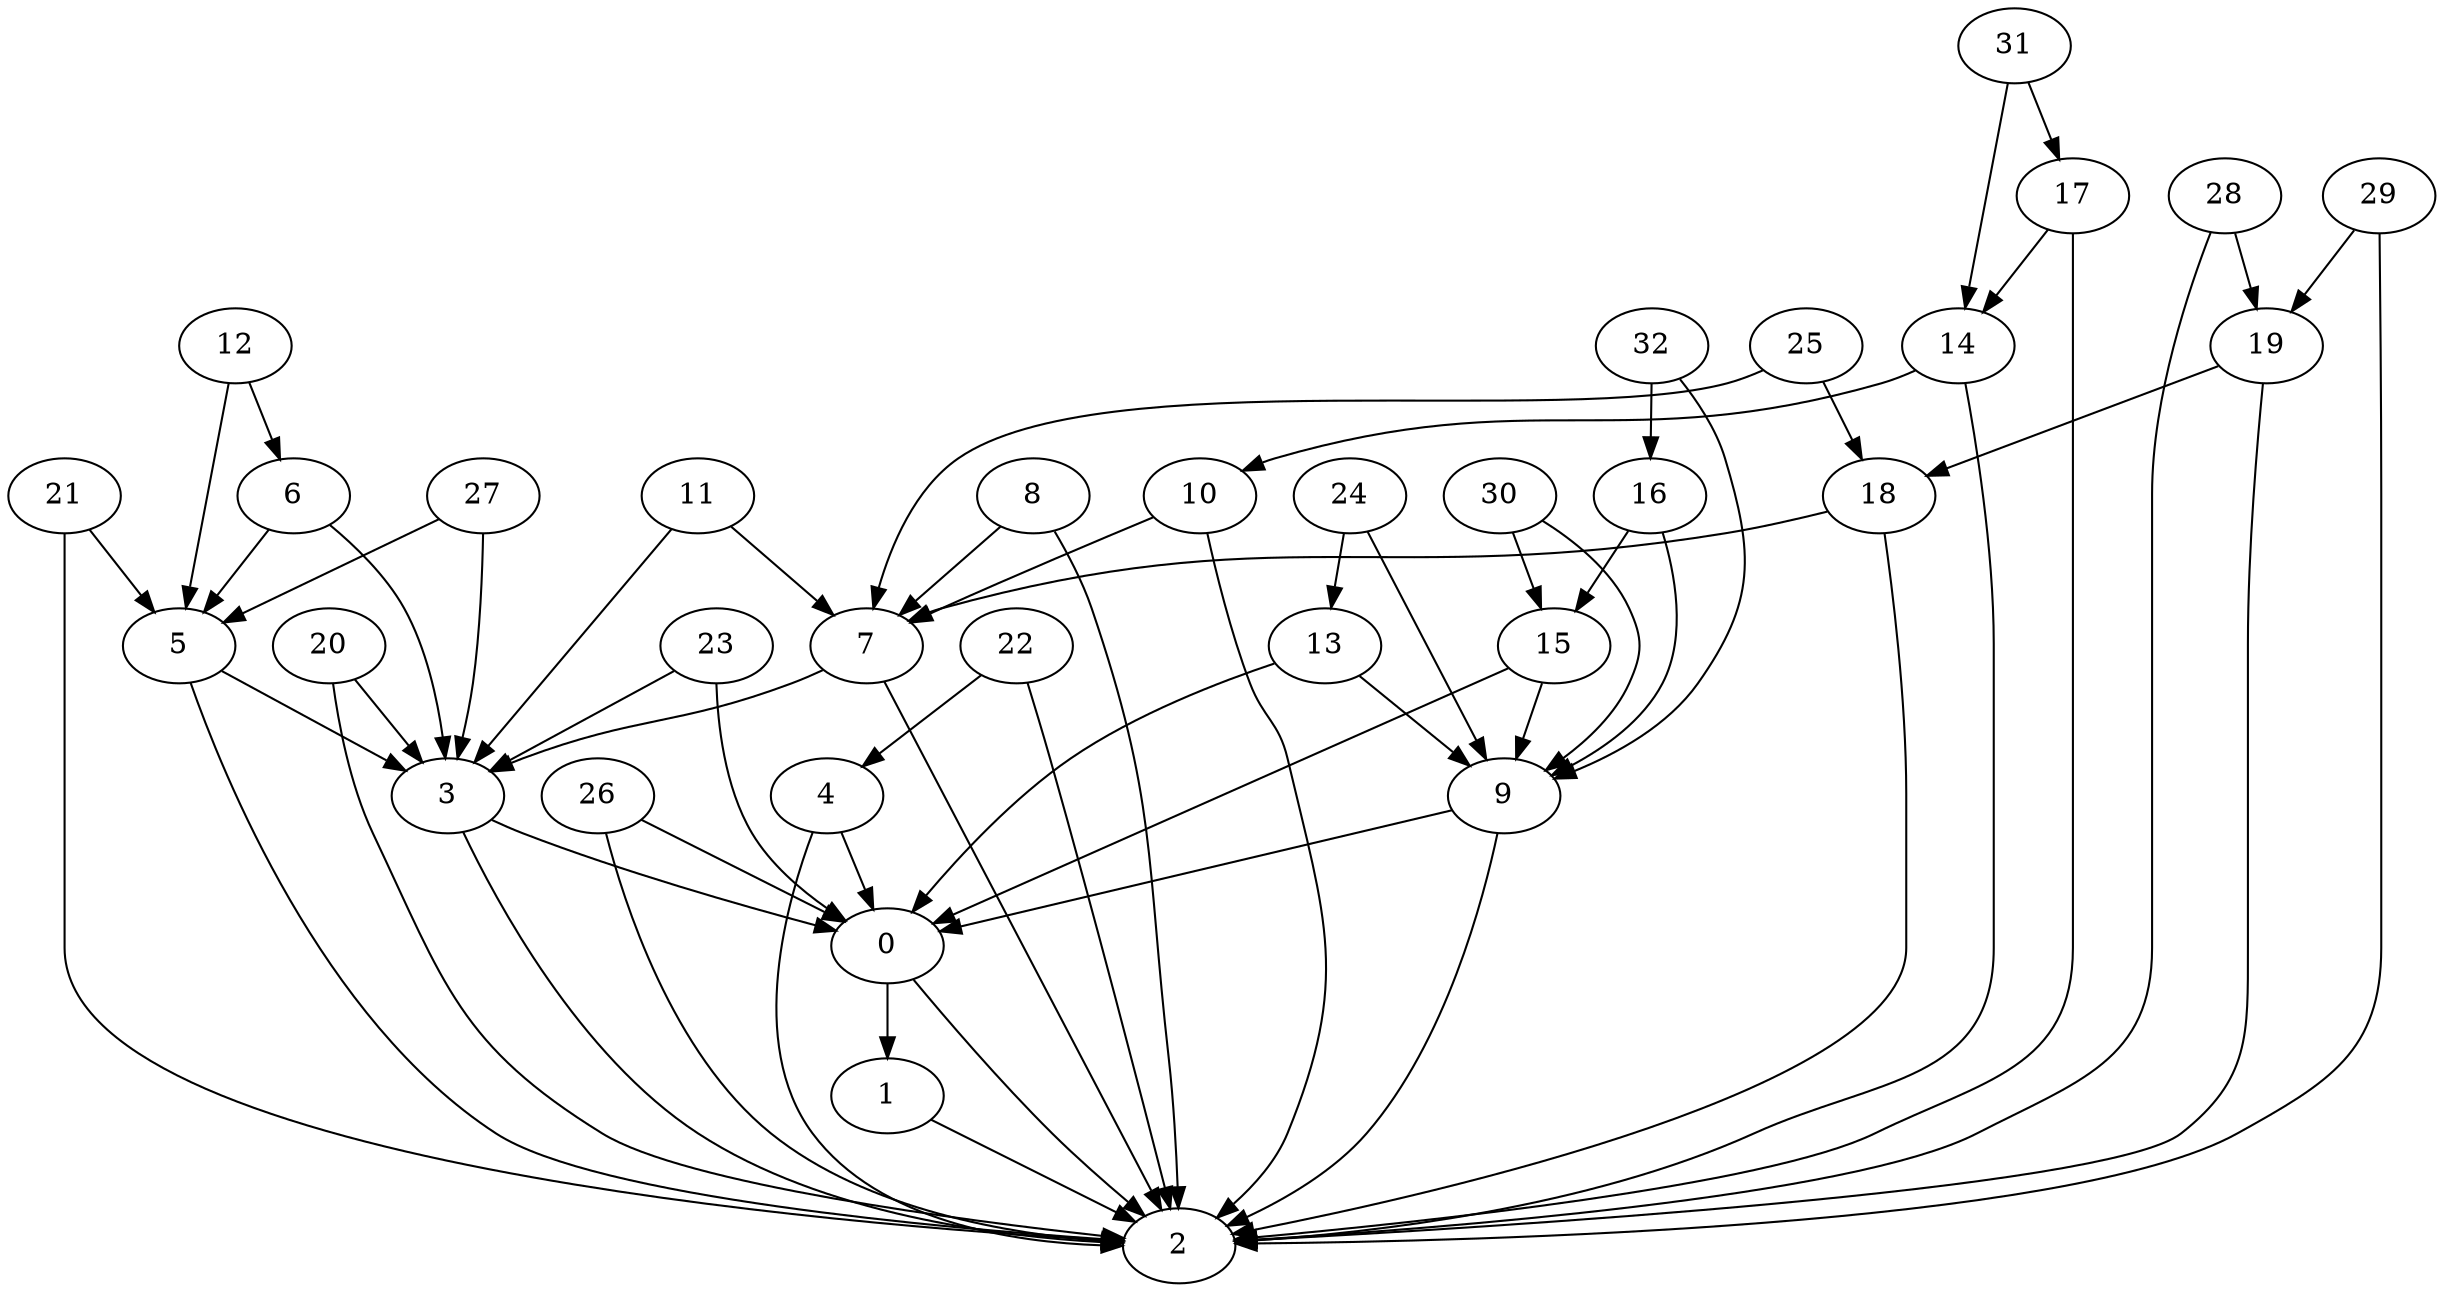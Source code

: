 digraph {0 -> 1;
0 -> 2;
1 -> 2;
2;
3 -> 0;
3 -> 2;
4 -> 0;
4 -> 2;
5 -> 3;
5 -> 2;
6 -> 5;
6 -> 3;
7 -> 3;
7 -> 2;
8 -> 7;
8 -> 2;
9 -> 0;
9 -> 2;
10 -> 7;
10 -> 2;
11 -> 7;
11 -> 3;
12 -> 6;
12 -> 5;
13 -> 9;
13 -> 0;
14 -> 10;
14 -> 2;
15 -> 9;
15 -> 0;
16 -> 15;
16 -> 9;
17 -> 14;
17 -> 2;
18 -> 7;
18 -> 2;
19 -> 18;
19 -> 2;
20 -> 3;
20 -> 2;
21 -> 5;
21 -> 2;
22 -> 4;
22 -> 2;
23 -> 3;
23 -> 0;
24 -> 13;
24 -> 9;
25 -> 18;
25 -> 7;
26 -> 0;
26 -> 2;
27 -> 5;
27 -> 3;
28 -> 19;
28 -> 2;
29 -> 19;
29 -> 2;
30 -> 15;
30 -> 9;
31 -> 17;
31 -> 14;
32 -> 16;
32 -> 9;
}